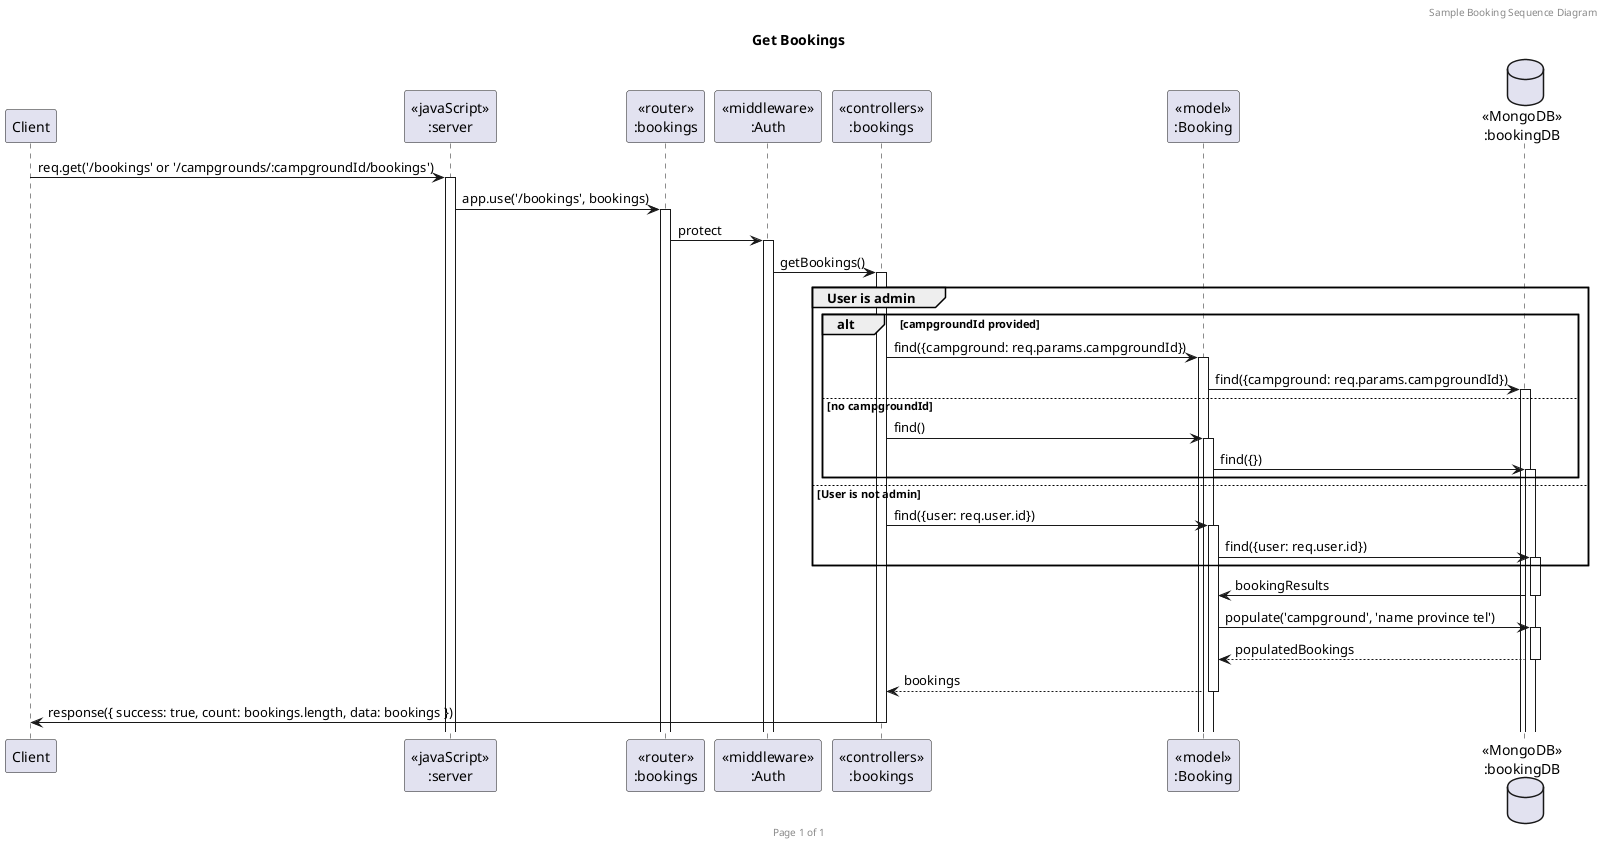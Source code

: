@startuml Campground (Get Bookings)

header Sample Booking Sequence Diagram
footer Page %page% of %lastpage%
title "Get Bookings"

participant "Client" as client
participant "<<javaScript>>\n:server" as server
participant "<<router>>\n:bookings" as routerBookings
participant "<<middleware>>\n:Auth" as AuthMiddleware
participant "<<controllers>>\n:bookings" as controllersBookings
participant "<<model>>\n:Booking" as modelBooking
database "<<MongoDB>>\n:bookingDB" as BookingDatabase

client->server ++: req.get('/bookings' or '/campgrounds/:campgroundId/bookings')
server->routerBookings ++: app.use('/bookings', bookings)
routerBookings -> AuthMiddleware ++: protect
AuthMiddleware -> controllersBookings ++: getBookings()
group User is admin
    alt campgroundId provided
        controllersBookings -> modelBooking ++: find({campground: req.params.campgroundId})
        modelBooking -> BookingDatabase ++: find({campground: req.params.campgroundId})
    else no campgroundId
        controllersBookings -> modelBooking ++: find()
        modelBooking -> BookingDatabase ++: find({})
    end
else User is not admin
    controllersBookings -> modelBooking ++: find({user: req.user.id})
    modelBooking -> BookingDatabase ++: find({user: req.user.id})
end
BookingDatabase -> modelBooking --: bookingResults
modelBooking -> BookingDatabase ++: populate('campground', 'name province tel')
BookingDatabase --> modelBooking --: populatedBookings
controllersBookings <-- modelBooking --: bookings
controllersBookings->client --: response({ success: true, count: bookings.length, data: bookings })

@enduml
